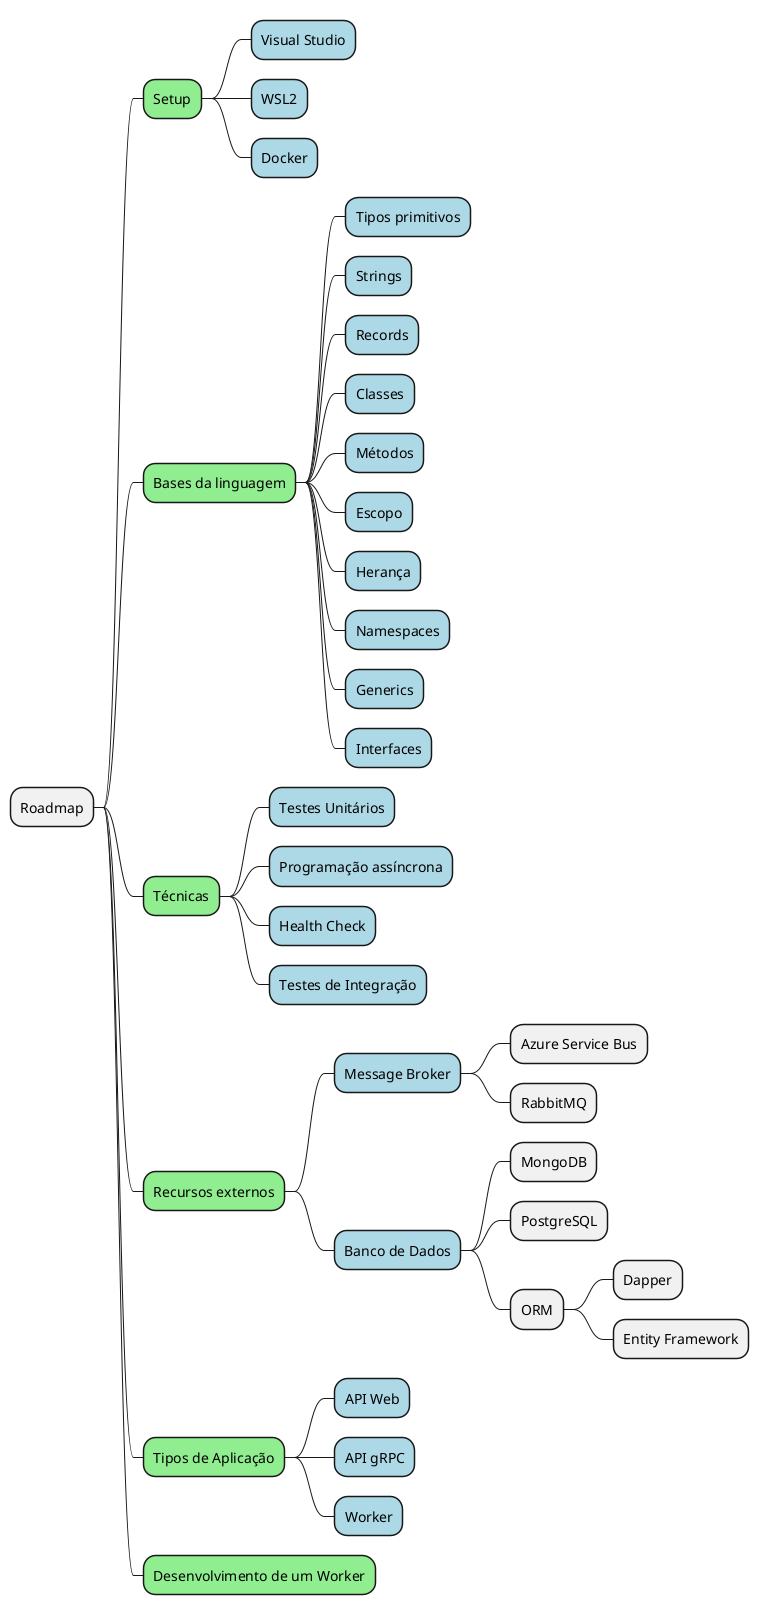 @startmindmap
<style>
mindmapDiagram {
    :depth(1) {
      BackGroundColor lightGreen
    }
    :depth(2) {
        BackGroundColor LightBlue
    }
}
</style>
* Roadmap
** Setup
*** Visual Studio
*** WSL2
*** Docker
** Bases da linguagem
*** Tipos primitivos
*** Strings
*** Records
*** Classes
*** Métodos
*** Escopo
*** Herança
*** Namespaces
*** Generics
*** Interfaces
** Técnicas
*** Testes Unitários
*** Programação assíncrona
*** Health Check
*** Testes de Integração
** Recursos externos
*** Message Broker
**** Azure Service Bus
**** RabbitMQ
*** Banco de Dados
**** MongoDB
**** PostgreSQL
**** ORM
***** Dapper
***** Entity Framework
** Tipos de Aplicação
*** API Web
*** API gRPC
*** Worker
** Desenvolvimento de um Worker
@endmindmap


